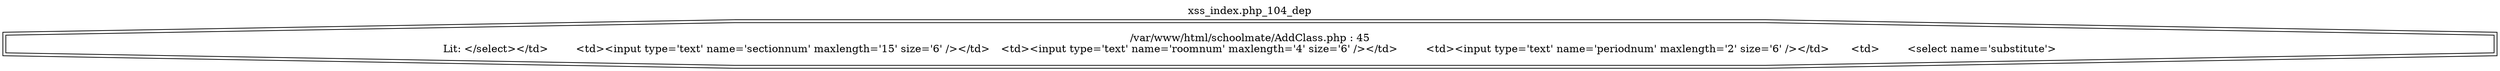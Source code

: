 digraph cfg {
  label="xss_index.php_104_dep";
  labelloc=t;
  n1 [shape=doubleoctagon, label="/var/www/html/schoolmate/AddClass.php : 45\nLit: </select></td>	<td><input type='text' name='sectionnum' maxlength='15' size='6' /></td>	<td><input type='text' name='roomnum' maxlength='4' size='6' /></td>	<td><input type='text' name='periodnum' maxlength='2' size='6' /></td>	<td>	 <select name='substitute'>\n"];
}
